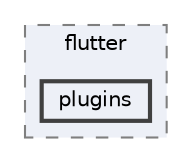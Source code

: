 digraph "android/app/src/main/java/io/flutter/plugins"
{
 // LATEX_PDF_SIZE
  bgcolor="transparent";
  edge [fontname=Helvetica,fontsize=10,labelfontname=Helvetica,labelfontsize=10];
  node [fontname=Helvetica,fontsize=10,shape=box,height=0.2,width=0.4];
  compound=true
  subgraph clusterdir_5ab979755dcdce97fa143a6a2900da33 {
    graph [ bgcolor="#edf0f7", pencolor="grey50", label="flutter", fontname=Helvetica,fontsize=10 style="filled,dashed", URL="dir_5ab979755dcdce97fa143a6a2900da33.html",tooltip=""]
  dir_48e3b58e2500bc008424b74abc3660b8 [label="plugins", fillcolor="#edf0f7", color="grey25", style="filled,bold", URL="dir_48e3b58e2500bc008424b74abc3660b8.html",tooltip=""];
  }
}
